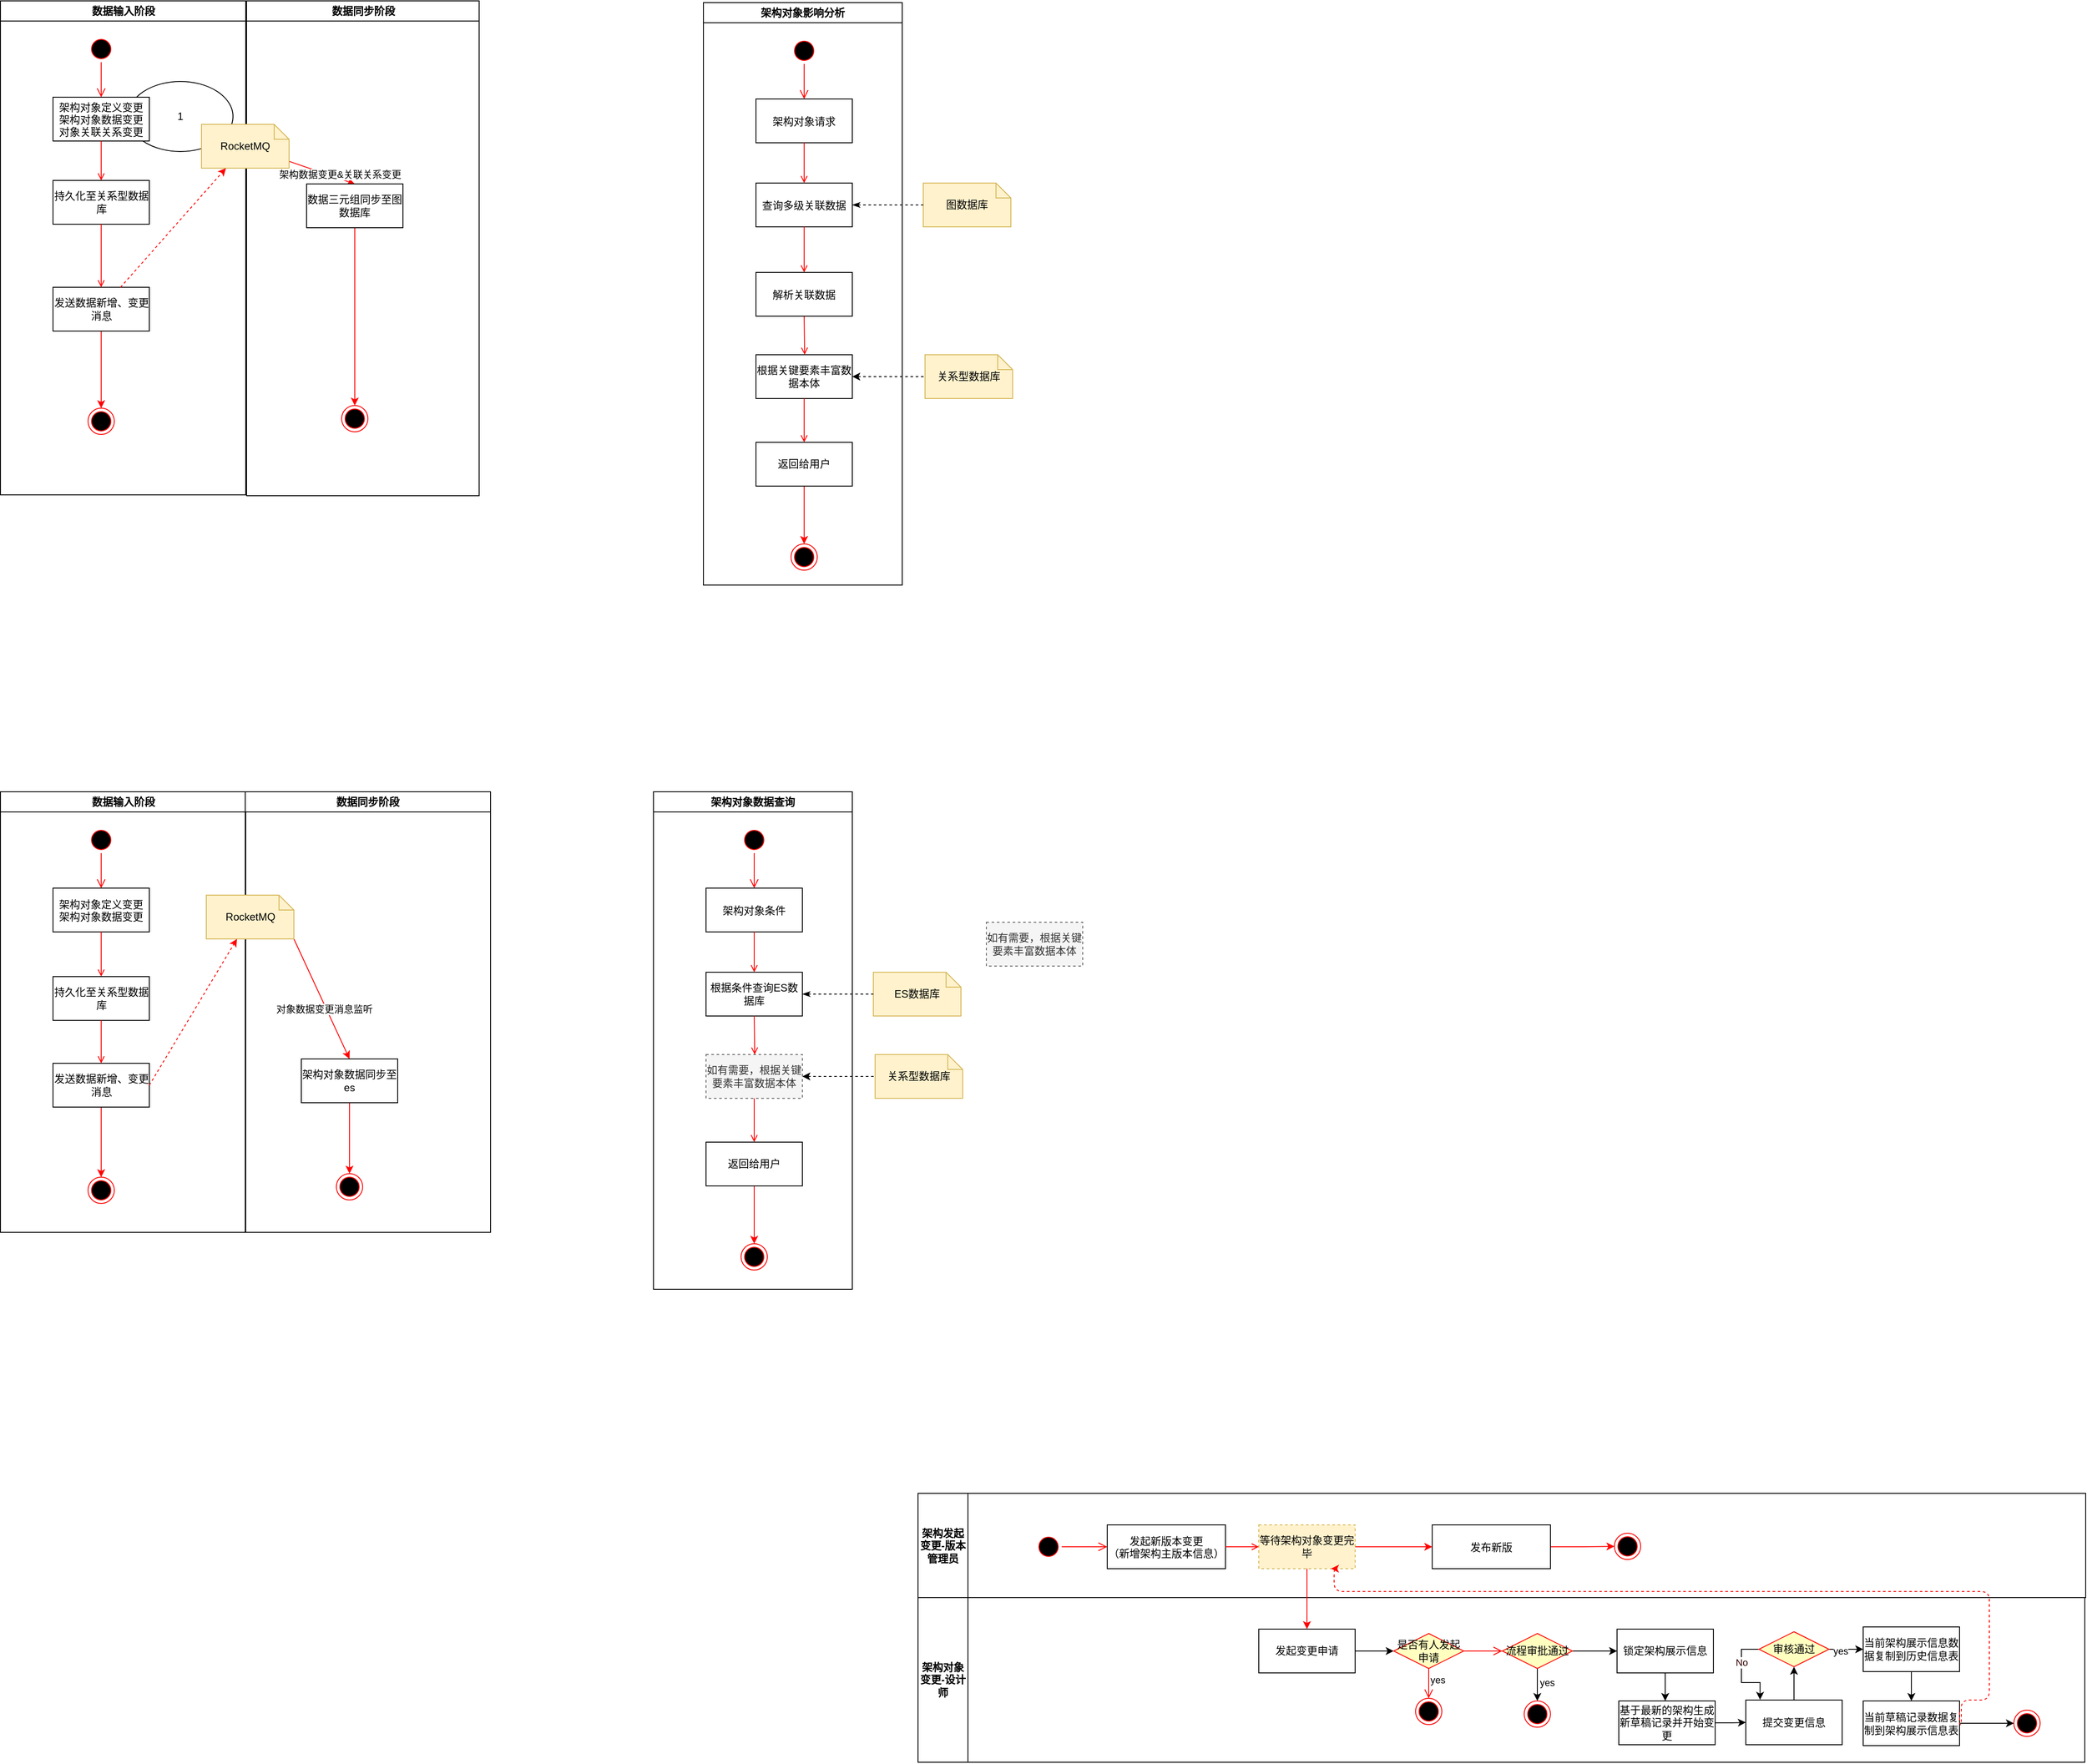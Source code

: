 <mxfile version="21.6.9" type="github">
  <diagram name="第 1 页" id="yTaMRQ9-IUmEVmEACAPu">
    <mxGraphModel dx="1434" dy="910" grid="1" gridSize="10" guides="1" tooltips="1" connect="1" arrows="1" fold="1" page="1" pageScale="1" pageWidth="827" pageHeight="1169" math="0" shadow="0">
      <root>
        <mxCell id="0" />
        <mxCell id="1" parent="0" />
        <mxCell id="Ci0UJjsKDZjVtey__nGe-1" value="1" style="ellipse;whiteSpace=wrap;html=1;" vertex="1" parent="1">
          <mxGeometry x="310" y="220" width="120" height="80" as="geometry" />
        </mxCell>
        <mxCell id="qTIJeGm4XXqvJZTTQd7D-1" value="数据输入阶段" style="swimlane;whiteSpace=wrap" vertex="1" parent="1">
          <mxGeometry x="164.5" y="128" width="280" height="564" as="geometry" />
        </mxCell>
        <mxCell id="qTIJeGm4XXqvJZTTQd7D-2" value="" style="ellipse;shape=startState;fillColor=#000000;strokeColor=#ff0000;" vertex="1" parent="qTIJeGm4XXqvJZTTQd7D-1">
          <mxGeometry x="100" y="40" width="30" height="30" as="geometry" />
        </mxCell>
        <mxCell id="qTIJeGm4XXqvJZTTQd7D-3" value="" style="edgeStyle=elbowEdgeStyle;elbow=horizontal;verticalAlign=bottom;endArrow=open;endSize=8;strokeColor=#FF0000;endFill=1;rounded=0" edge="1" parent="qTIJeGm4XXqvJZTTQd7D-1" source="qTIJeGm4XXqvJZTTQd7D-2" target="qTIJeGm4XXqvJZTTQd7D-4">
          <mxGeometry x="100" y="40" as="geometry">
            <mxPoint x="115" y="110" as="targetPoint" />
          </mxGeometry>
        </mxCell>
        <mxCell id="qTIJeGm4XXqvJZTTQd7D-4" value="架构对象定义变更&#xa;架构对象数据变更&#xa;对象关联关系变更" style="" vertex="1" parent="qTIJeGm4XXqvJZTTQd7D-1">
          <mxGeometry x="60" y="110" width="110" height="50" as="geometry" />
        </mxCell>
        <mxCell id="qTIJeGm4XXqvJZTTQd7D-5" value="" style="endArrow=open;strokeColor=#FF0000;endFill=1;rounded=0;entryX=0.5;entryY=0;entryDx=0;entryDy=0;" edge="1" parent="qTIJeGm4XXqvJZTTQd7D-1" source="qTIJeGm4XXqvJZTTQd7D-4" target="qTIJeGm4XXqvJZTTQd7D-6">
          <mxGeometry relative="1" as="geometry">
            <mxPoint x="115" y="220" as="targetPoint" />
          </mxGeometry>
        </mxCell>
        <mxCell id="qTIJeGm4XXqvJZTTQd7D-6" value="持久化至关系型数据库" style="whiteSpace=wrap;" vertex="1" parent="qTIJeGm4XXqvJZTTQd7D-1">
          <mxGeometry x="60" y="205" width="110" height="50" as="geometry" />
        </mxCell>
        <mxCell id="qTIJeGm4XXqvJZTTQd7D-7" value="" style="ellipse;shape=endState;fillColor=#000000;strokeColor=#ff0000" vertex="1" parent="qTIJeGm4XXqvJZTTQd7D-1">
          <mxGeometry x="100" y="465" width="30" height="30" as="geometry" />
        </mxCell>
        <mxCell id="qTIJeGm4XXqvJZTTQd7D-8" style="edgeStyle=orthogonalEdgeStyle;rounded=0;orthogonalLoop=1;jettySize=auto;html=1;entryX=0.5;entryY=0;entryDx=0;entryDy=0;strokeColor=#FF0000;" edge="1" parent="qTIJeGm4XXqvJZTTQd7D-1" source="qTIJeGm4XXqvJZTTQd7D-9" target="qTIJeGm4XXqvJZTTQd7D-7">
          <mxGeometry relative="1" as="geometry" />
        </mxCell>
        <mxCell id="qTIJeGm4XXqvJZTTQd7D-9" value="发送数据新增、变更消息" style="whiteSpace=wrap;" vertex="1" parent="qTIJeGm4XXqvJZTTQd7D-1">
          <mxGeometry x="60" y="327" width="110" height="50" as="geometry" />
        </mxCell>
        <mxCell id="qTIJeGm4XXqvJZTTQd7D-10" value="" style="endArrow=open;strokeColor=#FF0000;endFill=1;rounded=0;edgeStyle=elbowEdgeStyle;" edge="1" parent="qTIJeGm4XXqvJZTTQd7D-1" source="qTIJeGm4XXqvJZTTQd7D-6" target="qTIJeGm4XXqvJZTTQd7D-9">
          <mxGeometry relative="1" as="geometry" />
        </mxCell>
        <mxCell id="qTIJeGm4XXqvJZTTQd7D-11" value="数据同步阶段" style="swimlane;whiteSpace=wrap" vertex="1" parent="1">
          <mxGeometry x="445.5" y="128" width="265.5" height="565" as="geometry" />
        </mxCell>
        <mxCell id="qTIJeGm4XXqvJZTTQd7D-12" style="rounded=0;orthogonalLoop=1;jettySize=auto;html=1;strokeColor=#FF0000;entryX=0.5;entryY=0;entryDx=0;entryDy=0;" edge="1" parent="qTIJeGm4XXqvJZTTQd7D-11" source="qTIJeGm4XXqvJZTTQd7D-14" target="qTIJeGm4XXqvJZTTQd7D-16">
          <mxGeometry relative="1" as="geometry" />
        </mxCell>
        <mxCell id="qTIJeGm4XXqvJZTTQd7D-13" value="架构数据变更&amp;amp;关联关系变更" style="edgeLabel;html=1;align=center;verticalAlign=middle;resizable=0;points=[];" connectable="0" vertex="1" parent="qTIJeGm4XXqvJZTTQd7D-12">
          <mxGeometry x="-0.087" y="-3" relative="1" as="geometry">
            <mxPoint x="25" as="offset" />
          </mxGeometry>
        </mxCell>
        <mxCell id="qTIJeGm4XXqvJZTTQd7D-14" value="RocketMQ" style="shape=note;whiteSpace=wrap;size=17;fillColor=#fff2cc;strokeColor=#d6b656;" vertex="1" parent="qTIJeGm4XXqvJZTTQd7D-11">
          <mxGeometry x="-51.5" y="141" width="100" height="50" as="geometry" />
        </mxCell>
        <mxCell id="qTIJeGm4XXqvJZTTQd7D-15" style="rounded=0;orthogonalLoop=1;jettySize=auto;html=1;exitX=0.5;exitY=1;exitDx=0;exitDy=0;strokeColor=#FF0000;" edge="1" parent="qTIJeGm4XXqvJZTTQd7D-11" source="qTIJeGm4XXqvJZTTQd7D-16" target="qTIJeGm4XXqvJZTTQd7D-17">
          <mxGeometry relative="1" as="geometry" />
        </mxCell>
        <mxCell id="qTIJeGm4XXqvJZTTQd7D-16" value="数据三元组同步至图数据库" style="whiteSpace=wrap;" vertex="1" parent="qTIJeGm4XXqvJZTTQd7D-11">
          <mxGeometry x="68.5" y="209" width="110" height="50" as="geometry" />
        </mxCell>
        <mxCell id="qTIJeGm4XXqvJZTTQd7D-17" value="" style="ellipse;shape=endState;fillColor=#000000;strokeColor=#ff0000" vertex="1" parent="qTIJeGm4XXqvJZTTQd7D-11">
          <mxGeometry x="108.5" y="462" width="30" height="30" as="geometry" />
        </mxCell>
        <mxCell id="qTIJeGm4XXqvJZTTQd7D-18" value="" style="endArrow=classic;strokeColor=#FF0000;endFill=1;rounded=0;dashed=1" edge="1" parent="1" source="qTIJeGm4XXqvJZTTQd7D-9" target="qTIJeGm4XXqvJZTTQd7D-14">
          <mxGeometry relative="1" as="geometry" />
        </mxCell>
        <mxCell id="qTIJeGm4XXqvJZTTQd7D-19" value="架构对象影响分析" style="swimlane;whiteSpace=wrap;startSize=23;" vertex="1" parent="1">
          <mxGeometry x="967" y="130" width="227" height="665" as="geometry" />
        </mxCell>
        <mxCell id="qTIJeGm4XXqvJZTTQd7D-20" value="" style="ellipse;shape=startState;fillColor=#000000;strokeColor=#ff0000;" vertex="1" parent="qTIJeGm4XXqvJZTTQd7D-19">
          <mxGeometry x="100" y="40" width="30" height="30" as="geometry" />
        </mxCell>
        <mxCell id="qTIJeGm4XXqvJZTTQd7D-21" value="" style="edgeStyle=elbowEdgeStyle;elbow=horizontal;verticalAlign=bottom;endArrow=open;endSize=8;strokeColor=#FF0000;endFill=1;rounded=0" edge="1" parent="qTIJeGm4XXqvJZTTQd7D-19" source="qTIJeGm4XXqvJZTTQd7D-20" target="qTIJeGm4XXqvJZTTQd7D-22">
          <mxGeometry x="100" y="40" as="geometry">
            <mxPoint x="115" y="110" as="targetPoint" />
          </mxGeometry>
        </mxCell>
        <mxCell id="qTIJeGm4XXqvJZTTQd7D-22" value="架构对象请求" style="" vertex="1" parent="qTIJeGm4XXqvJZTTQd7D-19">
          <mxGeometry x="60" y="110" width="110" height="50" as="geometry" />
        </mxCell>
        <mxCell id="qTIJeGm4XXqvJZTTQd7D-23" value="查询多级关联数据" style="" vertex="1" parent="qTIJeGm4XXqvJZTTQd7D-19">
          <mxGeometry x="60" y="206" width="110" height="50" as="geometry" />
        </mxCell>
        <mxCell id="qTIJeGm4XXqvJZTTQd7D-24" value="" style="endArrow=open;strokeColor=#FF0000;endFill=1;rounded=0" edge="1" parent="qTIJeGm4XXqvJZTTQd7D-19" source="qTIJeGm4XXqvJZTTQd7D-22" target="qTIJeGm4XXqvJZTTQd7D-23">
          <mxGeometry relative="1" as="geometry" />
        </mxCell>
        <mxCell id="qTIJeGm4XXqvJZTTQd7D-25" value="根据关键要素丰富数据本体" style="whiteSpace=wrap;" vertex="1" parent="qTIJeGm4XXqvJZTTQd7D-19">
          <mxGeometry x="60" y="402" width="110" height="50" as="geometry" />
        </mxCell>
        <mxCell id="qTIJeGm4XXqvJZTTQd7D-26" value="" style="ellipse;shape=endState;fillColor=#000000;strokeColor=#ff0000" vertex="1" parent="qTIJeGm4XXqvJZTTQd7D-19">
          <mxGeometry x="100" y="618" width="30" height="30" as="geometry" />
        </mxCell>
        <mxCell id="qTIJeGm4XXqvJZTTQd7D-27" value="" style="endArrow=open;strokeColor=#FF0000;endFill=1;rounded=0;exitX=0.5;exitY=1;exitDx=0;exitDy=0;entryX=0.5;entryY=0;entryDx=0;entryDy=0;" edge="1" parent="qTIJeGm4XXqvJZTTQd7D-19" source="qTIJeGm4XXqvJZTTQd7D-23" target="qTIJeGm4XXqvJZTTQd7D-32">
          <mxGeometry relative="1" as="geometry">
            <mxPoint x="125" y="170" as="sourcePoint" />
            <mxPoint x="115" y="314" as="targetPoint" />
          </mxGeometry>
        </mxCell>
        <mxCell id="qTIJeGm4XXqvJZTTQd7D-28" value="" style="endArrow=open;strokeColor=#FF0000;endFill=1;rounded=0;entryX=0.505;entryY=0;entryDx=0;entryDy=0;entryPerimeter=0;exitX=0.5;exitY=1;exitDx=0;exitDy=0;" edge="1" parent="qTIJeGm4XXqvJZTTQd7D-19" source="qTIJeGm4XXqvJZTTQd7D-32" target="qTIJeGm4XXqvJZTTQd7D-25">
          <mxGeometry relative="1" as="geometry">
            <mxPoint x="116" y="374" as="sourcePoint" />
            <mxPoint x="114.5" y="394" as="targetPoint" />
          </mxGeometry>
        </mxCell>
        <mxCell id="qTIJeGm4XXqvJZTTQd7D-29" style="edgeStyle=orthogonalEdgeStyle;rounded=0;orthogonalLoop=1;jettySize=auto;html=1;entryX=0.5;entryY=0;entryDx=0;entryDy=0;strokeColor=#FF0000;" edge="1" parent="qTIJeGm4XXqvJZTTQd7D-19" source="qTIJeGm4XXqvJZTTQd7D-30" target="qTIJeGm4XXqvJZTTQd7D-26">
          <mxGeometry relative="1" as="geometry" />
        </mxCell>
        <mxCell id="qTIJeGm4XXqvJZTTQd7D-30" value="返回给用户" style="whiteSpace=wrap;" vertex="1" parent="qTIJeGm4XXqvJZTTQd7D-19">
          <mxGeometry x="60" y="502" width="110" height="50" as="geometry" />
        </mxCell>
        <mxCell id="qTIJeGm4XXqvJZTTQd7D-31" value="" style="endArrow=open;strokeColor=#FF0000;endFill=1;rounded=0;edgeStyle=elbowEdgeStyle;" edge="1" parent="qTIJeGm4XXqvJZTTQd7D-19" source="qTIJeGm4XXqvJZTTQd7D-25" target="qTIJeGm4XXqvJZTTQd7D-30">
          <mxGeometry relative="1" as="geometry" />
        </mxCell>
        <mxCell id="qTIJeGm4XXqvJZTTQd7D-32" value="解析关联数据" style="" vertex="1" parent="qTIJeGm4XXqvJZTTQd7D-19">
          <mxGeometry x="60" y="308" width="110" height="50" as="geometry" />
        </mxCell>
        <mxCell id="qTIJeGm4XXqvJZTTQd7D-33" value="图数据库" style="shape=note;whiteSpace=wrap;size=17;fillColor=#fff2cc;strokeColor=#d6b656;" vertex="1" parent="1">
          <mxGeometry x="1218" y="336" width="100" height="50" as="geometry" />
        </mxCell>
        <mxCell id="qTIJeGm4XXqvJZTTQd7D-34" style="edgeStyle=orthogonalEdgeStyle;rounded=0;orthogonalLoop=1;jettySize=auto;html=1;dashed=1;endArrow=none;endFill=0;startArrow=classicThin;startFill=1;" edge="1" parent="1" source="qTIJeGm4XXqvJZTTQd7D-23" target="qTIJeGm4XXqvJZTTQd7D-33">
          <mxGeometry relative="1" as="geometry" />
        </mxCell>
        <mxCell id="qTIJeGm4XXqvJZTTQd7D-35" value="关系型数据库" style="shape=note;whiteSpace=wrap;size=17;fillColor=#fff2cc;strokeColor=#d6b656;" vertex="1" parent="1">
          <mxGeometry x="1220" y="532" width="100" height="50" as="geometry" />
        </mxCell>
        <mxCell id="qTIJeGm4XXqvJZTTQd7D-36" style="edgeStyle=orthogonalEdgeStyle;rounded=0;orthogonalLoop=1;jettySize=auto;html=1;entryX=0;entryY=0.5;entryDx=0;entryDy=0;entryPerimeter=0;endArrow=none;endFill=0;dashed=1;startArrow=classic;startFill=1;" edge="1" parent="1" source="qTIJeGm4XXqvJZTTQd7D-25" target="qTIJeGm4XXqvJZTTQd7D-35">
          <mxGeometry relative="1" as="geometry" />
        </mxCell>
        <mxCell id="qTIJeGm4XXqvJZTTQd7D-37" value="数据输入阶段" style="swimlane;whiteSpace=wrap" vertex="1" parent="1">
          <mxGeometry x="164.5" y="1031" width="280" height="503" as="geometry" />
        </mxCell>
        <mxCell id="qTIJeGm4XXqvJZTTQd7D-38" value="" style="ellipse;shape=startState;fillColor=#000000;strokeColor=#ff0000;" vertex="1" parent="qTIJeGm4XXqvJZTTQd7D-37">
          <mxGeometry x="100" y="40" width="30" height="30" as="geometry" />
        </mxCell>
        <mxCell id="qTIJeGm4XXqvJZTTQd7D-39" value="" style="edgeStyle=elbowEdgeStyle;elbow=horizontal;verticalAlign=bottom;endArrow=open;endSize=8;strokeColor=#FF0000;endFill=1;rounded=0" edge="1" parent="qTIJeGm4XXqvJZTTQd7D-37" source="qTIJeGm4XXqvJZTTQd7D-38" target="qTIJeGm4XXqvJZTTQd7D-40">
          <mxGeometry x="100" y="40" as="geometry">
            <mxPoint x="115" y="110" as="targetPoint" />
          </mxGeometry>
        </mxCell>
        <mxCell id="qTIJeGm4XXqvJZTTQd7D-40" value="架构对象定义变更&#xa;架构对象数据变更" style="" vertex="1" parent="qTIJeGm4XXqvJZTTQd7D-37">
          <mxGeometry x="60" y="110" width="110" height="50" as="geometry" />
        </mxCell>
        <mxCell id="qTIJeGm4XXqvJZTTQd7D-41" value="" style="endArrow=open;strokeColor=#FF0000;endFill=1;rounded=0" edge="1" parent="qTIJeGm4XXqvJZTTQd7D-37" source="qTIJeGm4XXqvJZTTQd7D-40" target="qTIJeGm4XXqvJZTTQd7D-42">
          <mxGeometry relative="1" as="geometry">
            <mxPoint x="115" y="220" as="targetPoint" />
          </mxGeometry>
        </mxCell>
        <mxCell id="qTIJeGm4XXqvJZTTQd7D-42" value="持久化至关系型数据库" style="whiteSpace=wrap;" vertex="1" parent="qTIJeGm4XXqvJZTTQd7D-37">
          <mxGeometry x="60" y="211" width="110" height="50" as="geometry" />
        </mxCell>
        <mxCell id="qTIJeGm4XXqvJZTTQd7D-43" value="" style="ellipse;shape=endState;fillColor=#000000;strokeColor=#ff0000" vertex="1" parent="qTIJeGm4XXqvJZTTQd7D-37">
          <mxGeometry x="100" y="440" width="30" height="30" as="geometry" />
        </mxCell>
        <mxCell id="qTIJeGm4XXqvJZTTQd7D-44" style="edgeStyle=orthogonalEdgeStyle;rounded=0;orthogonalLoop=1;jettySize=auto;html=1;entryX=0.5;entryY=0;entryDx=0;entryDy=0;strokeColor=#FF0000;" edge="1" parent="qTIJeGm4XXqvJZTTQd7D-37" source="qTIJeGm4XXqvJZTTQd7D-45" target="qTIJeGm4XXqvJZTTQd7D-43">
          <mxGeometry relative="1" as="geometry" />
        </mxCell>
        <mxCell id="qTIJeGm4XXqvJZTTQd7D-45" value="发送数据新增、变更消息" style="whiteSpace=wrap;" vertex="1" parent="qTIJeGm4XXqvJZTTQd7D-37">
          <mxGeometry x="60" y="310" width="110" height="50" as="geometry" />
        </mxCell>
        <mxCell id="qTIJeGm4XXqvJZTTQd7D-46" value="" style="endArrow=open;strokeColor=#FF0000;endFill=1;rounded=0;edgeStyle=elbowEdgeStyle;entryX=0.5;entryY=0;entryDx=0;entryDy=0;" edge="1" parent="qTIJeGm4XXqvJZTTQd7D-37" source="qTIJeGm4XXqvJZTTQd7D-42" target="qTIJeGm4XXqvJZTTQd7D-45">
          <mxGeometry relative="1" as="geometry">
            <mxPoint x="115.5" y="311" as="targetPoint" />
          </mxGeometry>
        </mxCell>
        <mxCell id="qTIJeGm4XXqvJZTTQd7D-47" value="数据同步阶段" style="swimlane;whiteSpace=wrap" vertex="1" parent="1">
          <mxGeometry x="444" y="1031" width="280" height="503" as="geometry" />
        </mxCell>
        <mxCell id="qTIJeGm4XXqvJZTTQd7D-48" style="rounded=0;orthogonalLoop=1;jettySize=auto;html=1;exitX=1;exitY=1;exitDx=0;exitDy=0;exitPerimeter=0;strokeColor=#FF0000;entryX=0.5;entryY=0;entryDx=0;entryDy=0;" edge="1" parent="qTIJeGm4XXqvJZTTQd7D-47" source="qTIJeGm4XXqvJZTTQd7D-50" target="qTIJeGm4XXqvJZTTQd7D-52">
          <mxGeometry relative="1" as="geometry">
            <mxPoint x="66.553" y="238" as="targetPoint" />
          </mxGeometry>
        </mxCell>
        <mxCell id="qTIJeGm4XXqvJZTTQd7D-49" value="对象数据变更消息监听" style="edgeLabel;html=1;align=center;verticalAlign=middle;resizable=0;points=[];" connectable="0" vertex="1" parent="qTIJeGm4XXqvJZTTQd7D-48">
          <mxGeometry x="-0.078" relative="1" as="geometry">
            <mxPoint x="5" y="17" as="offset" />
          </mxGeometry>
        </mxCell>
        <mxCell id="qTIJeGm4XXqvJZTTQd7D-50" value="RocketMQ" style="shape=note;whiteSpace=wrap;size=17;fillColor=#fff2cc;strokeColor=#d6b656;" vertex="1" parent="qTIJeGm4XXqvJZTTQd7D-47">
          <mxGeometry x="-44.5" y="118" width="100" height="50" as="geometry" />
        </mxCell>
        <mxCell id="qTIJeGm4XXqvJZTTQd7D-51" style="rounded=0;orthogonalLoop=1;jettySize=auto;html=1;entryX=0.5;entryY=0;entryDx=0;entryDy=0;strokeColor=#FF0000;exitX=0.5;exitY=1;exitDx=0;exitDy=0;" edge="1" parent="qTIJeGm4XXqvJZTTQd7D-47" source="qTIJeGm4XXqvJZTTQd7D-52" target="qTIJeGm4XXqvJZTTQd7D-53">
          <mxGeometry relative="1" as="geometry" />
        </mxCell>
        <mxCell id="qTIJeGm4XXqvJZTTQd7D-52" value="架构对象数据同步至es" style="whiteSpace=wrap;" vertex="1" parent="qTIJeGm4XXqvJZTTQd7D-47">
          <mxGeometry x="64" y="305" width="110" height="50" as="geometry" />
        </mxCell>
        <mxCell id="qTIJeGm4XXqvJZTTQd7D-53" value="" style="ellipse;shape=endState;fillColor=#000000;strokeColor=#ff0000" vertex="1" parent="qTIJeGm4XXqvJZTTQd7D-47">
          <mxGeometry x="104" y="436" width="30" height="30" as="geometry" />
        </mxCell>
        <mxCell id="qTIJeGm4XXqvJZTTQd7D-54" value="" style="endArrow=classic;strokeColor=#FF0000;endFill=1;rounded=0;dashed=1;exitX=1;exitY=0.5;exitDx=0;exitDy=0;" edge="1" parent="1" source="qTIJeGm4XXqvJZTTQd7D-45" target="qTIJeGm4XXqvJZTTQd7D-50">
          <mxGeometry relative="1" as="geometry">
            <mxPoint x="334.5" y="1213.235" as="sourcePoint" />
          </mxGeometry>
        </mxCell>
        <mxCell id="qTIJeGm4XXqvJZTTQd7D-55" value="架构对象数据查询" style="swimlane;whiteSpace=wrap;startSize=23;" vertex="1" parent="1">
          <mxGeometry x="910" y="1031" width="227" height="568" as="geometry" />
        </mxCell>
        <mxCell id="qTIJeGm4XXqvJZTTQd7D-56" value="" style="ellipse;shape=startState;fillColor=#000000;strokeColor=#ff0000;" vertex="1" parent="qTIJeGm4XXqvJZTTQd7D-55">
          <mxGeometry x="100" y="40" width="30" height="30" as="geometry" />
        </mxCell>
        <mxCell id="qTIJeGm4XXqvJZTTQd7D-57" value="" style="edgeStyle=elbowEdgeStyle;elbow=horizontal;verticalAlign=bottom;endArrow=open;endSize=8;strokeColor=#FF0000;endFill=1;rounded=0" edge="1" parent="qTIJeGm4XXqvJZTTQd7D-55" source="qTIJeGm4XXqvJZTTQd7D-56" target="qTIJeGm4XXqvJZTTQd7D-58">
          <mxGeometry x="100" y="40" as="geometry">
            <mxPoint x="115" y="110" as="targetPoint" />
          </mxGeometry>
        </mxCell>
        <mxCell id="qTIJeGm4XXqvJZTTQd7D-58" value="架构对象条件" style="" vertex="1" parent="qTIJeGm4XXqvJZTTQd7D-55">
          <mxGeometry x="60" y="110" width="110" height="50" as="geometry" />
        </mxCell>
        <mxCell id="qTIJeGm4XXqvJZTTQd7D-59" value="根据条件查询ES数据库" style="whiteSpace=wrap;" vertex="1" parent="qTIJeGm4XXqvJZTTQd7D-55">
          <mxGeometry x="60" y="206" width="110" height="50" as="geometry" />
        </mxCell>
        <mxCell id="qTIJeGm4XXqvJZTTQd7D-60" value="" style="endArrow=open;strokeColor=#FF0000;endFill=1;rounded=0" edge="1" parent="qTIJeGm4XXqvJZTTQd7D-55" source="qTIJeGm4XXqvJZTTQd7D-58" target="qTIJeGm4XXqvJZTTQd7D-59">
          <mxGeometry relative="1" as="geometry" />
        </mxCell>
        <mxCell id="qTIJeGm4XXqvJZTTQd7D-61" value="如有需要，根据关键要素丰富数据本体" style="whiteSpace=wrap;dashed=1;fillColor=#f5f5f5;fontColor=#333333;strokeColor=#666666;" vertex="1" parent="qTIJeGm4XXqvJZTTQd7D-55">
          <mxGeometry x="60" y="300" width="110" height="50" as="geometry" />
        </mxCell>
        <mxCell id="qTIJeGm4XXqvJZTTQd7D-62" value="" style="ellipse;shape=endState;fillColor=#000000;strokeColor=#ff0000" vertex="1" parent="qTIJeGm4XXqvJZTTQd7D-55">
          <mxGeometry x="100" y="516" width="30" height="30" as="geometry" />
        </mxCell>
        <mxCell id="qTIJeGm4XXqvJZTTQd7D-63" value="" style="endArrow=open;strokeColor=#FF0000;endFill=1;rounded=0;entryX=0.505;entryY=0;entryDx=0;entryDy=0;entryPerimeter=0;exitX=0.5;exitY=1;exitDx=0;exitDy=0;" edge="1" parent="qTIJeGm4XXqvJZTTQd7D-55" target="qTIJeGm4XXqvJZTTQd7D-61">
          <mxGeometry relative="1" as="geometry">
            <mxPoint x="115" y="256" as="sourcePoint" />
            <mxPoint x="114.5" y="292" as="targetPoint" />
          </mxGeometry>
        </mxCell>
        <mxCell id="qTIJeGm4XXqvJZTTQd7D-64" style="edgeStyle=orthogonalEdgeStyle;rounded=0;orthogonalLoop=1;jettySize=auto;html=1;entryX=0.5;entryY=0;entryDx=0;entryDy=0;strokeColor=#FF0000;" edge="1" parent="qTIJeGm4XXqvJZTTQd7D-55" source="qTIJeGm4XXqvJZTTQd7D-65" target="qTIJeGm4XXqvJZTTQd7D-62">
          <mxGeometry relative="1" as="geometry" />
        </mxCell>
        <mxCell id="qTIJeGm4XXqvJZTTQd7D-65" value="返回给用户" style="whiteSpace=wrap;" vertex="1" parent="qTIJeGm4XXqvJZTTQd7D-55">
          <mxGeometry x="60" y="400" width="110" height="50" as="geometry" />
        </mxCell>
        <mxCell id="qTIJeGm4XXqvJZTTQd7D-66" value="" style="endArrow=open;strokeColor=#FF0000;endFill=1;rounded=0;edgeStyle=elbowEdgeStyle;" edge="1" parent="qTIJeGm4XXqvJZTTQd7D-55" source="qTIJeGm4XXqvJZTTQd7D-61" target="qTIJeGm4XXqvJZTTQd7D-65">
          <mxGeometry relative="1" as="geometry" />
        </mxCell>
        <mxCell id="qTIJeGm4XXqvJZTTQd7D-67" value="ES数据库" style="shape=note;whiteSpace=wrap;size=17;fillColor=#fff2cc;strokeColor=#d6b656;" vertex="1" parent="1">
          <mxGeometry x="1161" y="1237" width="100" height="50" as="geometry" />
        </mxCell>
        <mxCell id="qTIJeGm4XXqvJZTTQd7D-68" style="edgeStyle=orthogonalEdgeStyle;rounded=0;orthogonalLoop=1;jettySize=auto;html=1;dashed=1;endArrow=none;endFill=0;startArrow=classicThin;startFill=1;" edge="1" parent="1" source="qTIJeGm4XXqvJZTTQd7D-59" target="qTIJeGm4XXqvJZTTQd7D-67">
          <mxGeometry relative="1" as="geometry" />
        </mxCell>
        <mxCell id="qTIJeGm4XXqvJZTTQd7D-69" value="关系型数据库" style="shape=note;whiteSpace=wrap;size=17;fillColor=#fff2cc;strokeColor=#d6b656;" vertex="1" parent="1">
          <mxGeometry x="1163" y="1331" width="100" height="50" as="geometry" />
        </mxCell>
        <mxCell id="qTIJeGm4XXqvJZTTQd7D-70" style="edgeStyle=orthogonalEdgeStyle;rounded=0;orthogonalLoop=1;jettySize=auto;html=1;entryX=0;entryY=0.5;entryDx=0;entryDy=0;entryPerimeter=0;endArrow=none;endFill=0;dashed=1;startArrow=classic;startFill=1;" edge="1" parent="1" source="qTIJeGm4XXqvJZTTQd7D-61" target="qTIJeGm4XXqvJZTTQd7D-69">
          <mxGeometry relative="1" as="geometry" />
        </mxCell>
        <mxCell id="qTIJeGm4XXqvJZTTQd7D-71" value="架构发起变更-版本管理员" style="swimlane;whiteSpace=wrap;startSize=57;direction=north;" vertex="1" parent="1">
          <mxGeometry x="1212" y="1832" width="1333" height="119" as="geometry" />
        </mxCell>
        <mxCell id="qTIJeGm4XXqvJZTTQd7D-72" value="" style="ellipse;shape=startState;fillColor=#000000;strokeColor=#ff0000;" vertex="1" parent="qTIJeGm4XXqvJZTTQd7D-71">
          <mxGeometry x="134" y="46" width="30" height="30" as="geometry" />
        </mxCell>
        <mxCell id="qTIJeGm4XXqvJZTTQd7D-73" value="" style="edgeStyle=elbowEdgeStyle;elbow=horizontal;verticalAlign=bottom;endArrow=open;endSize=8;strokeColor=#FF0000;endFill=1;rounded=0" edge="1" parent="qTIJeGm4XXqvJZTTQd7D-71" source="qTIJeGm4XXqvJZTTQd7D-72" target="qTIJeGm4XXqvJZTTQd7D-74">
          <mxGeometry x="100" y="40" as="geometry">
            <mxPoint x="201" y="99" as="targetPoint" />
          </mxGeometry>
        </mxCell>
        <mxCell id="qTIJeGm4XXqvJZTTQd7D-74" value="发起新版本变更&#xa;（新增架构主版本信息）" style="" vertex="1" parent="qTIJeGm4XXqvJZTTQd7D-71">
          <mxGeometry x="216" y="36" width="135" height="50" as="geometry" />
        </mxCell>
        <mxCell id="qTIJeGm4XXqvJZTTQd7D-75" style="edgeStyle=orthogonalEdgeStyle;rounded=0;orthogonalLoop=1;jettySize=auto;html=1;exitX=1;exitY=0.5;exitDx=0;exitDy=0;entryX=0;entryY=0.5;entryDx=0;entryDy=0;strokeColor=#FF0000;" edge="1" parent="qTIJeGm4XXqvJZTTQd7D-71" source="qTIJeGm4XXqvJZTTQd7D-76" target="qTIJeGm4XXqvJZTTQd7D-80">
          <mxGeometry relative="1" as="geometry" />
        </mxCell>
        <mxCell id="qTIJeGm4XXqvJZTTQd7D-76" value="等待架构对象变更完毕" style="whiteSpace=wrap;dashed=1;fillColor=#fff2cc;strokeColor=#d6b656;" vertex="1" parent="qTIJeGm4XXqvJZTTQd7D-71">
          <mxGeometry x="389" y="36" width="110" height="50" as="geometry" />
        </mxCell>
        <mxCell id="qTIJeGm4XXqvJZTTQd7D-77" value="" style="endArrow=open;strokeColor=#FF0000;endFill=1;rounded=0" edge="1" parent="qTIJeGm4XXqvJZTTQd7D-71" source="qTIJeGm4XXqvJZTTQd7D-74" target="qTIJeGm4XXqvJZTTQd7D-76">
          <mxGeometry relative="1" as="geometry" />
        </mxCell>
        <mxCell id="qTIJeGm4XXqvJZTTQd7D-78" value="" style="ellipse;shape=endState;fillColor=#000000;strokeColor=#ff0000" vertex="1" parent="qTIJeGm4XXqvJZTTQd7D-71">
          <mxGeometry x="795" y="45.5" width="30" height="30" as="geometry" />
        </mxCell>
        <mxCell id="qTIJeGm4XXqvJZTTQd7D-79" style="edgeStyle=orthogonalEdgeStyle;rounded=0;orthogonalLoop=1;jettySize=auto;html=1;exitX=1;exitY=0.5;exitDx=0;exitDy=0;strokeColor=#FF0000;" edge="1" parent="qTIJeGm4XXqvJZTTQd7D-71" source="qTIJeGm4XXqvJZTTQd7D-80" target="qTIJeGm4XXqvJZTTQd7D-78">
          <mxGeometry relative="1" as="geometry" />
        </mxCell>
        <mxCell id="qTIJeGm4XXqvJZTTQd7D-80" value="发布新版" style="" vertex="1" parent="qTIJeGm4XXqvJZTTQd7D-71">
          <mxGeometry x="587" y="36" width="135" height="50" as="geometry" />
        </mxCell>
        <mxCell id="qTIJeGm4XXqvJZTTQd7D-81" value="架构对象变更-设计师" style="swimlane;whiteSpace=wrap;startSize=57;direction=north;" vertex="1" parent="1">
          <mxGeometry x="1212" y="1951" width="1332" height="188" as="geometry" />
        </mxCell>
        <mxCell id="qTIJeGm4XXqvJZTTQd7D-82" style="edgeStyle=orthogonalEdgeStyle;rounded=0;orthogonalLoop=1;jettySize=auto;html=1;entryX=0;entryY=0.5;entryDx=0;entryDy=0;" edge="1" parent="qTIJeGm4XXqvJZTTQd7D-81" source="qTIJeGm4XXqvJZTTQd7D-83" target="qTIJeGm4XXqvJZTTQd7D-84">
          <mxGeometry relative="1" as="geometry" />
        </mxCell>
        <mxCell id="qTIJeGm4XXqvJZTTQd7D-83" value="发起变更申请" style="whiteSpace=wrap;" vertex="1" parent="qTIJeGm4XXqvJZTTQd7D-81">
          <mxGeometry x="389" y="36" width="110" height="50" as="geometry" />
        </mxCell>
        <mxCell id="qTIJeGm4XXqvJZTTQd7D-84" value="是否有人发起申请" style="rhombus;whiteSpace=wrap;html=1;fontColor=#000000;fillColor=#ffffc0;strokeColor=#ff0000;" vertex="1" parent="qTIJeGm4XXqvJZTTQd7D-81">
          <mxGeometry x="543" y="41" width="80" height="40" as="geometry" />
        </mxCell>
        <mxCell id="qTIJeGm4XXqvJZTTQd7D-85" value="yes" style="edgeStyle=orthogonalEdgeStyle;html=1;align=left;verticalAlign=top;endArrow=open;endSize=8;strokeColor=#ff0000;rounded=0;entryX=0.5;entryY=0;entryDx=0;entryDy=0;" edge="1" parent="qTIJeGm4XXqvJZTTQd7D-81" source="qTIJeGm4XXqvJZTTQd7D-84" target="qTIJeGm4XXqvJZTTQd7D-86">
          <mxGeometry x="-1" relative="1" as="geometry">
            <mxPoint x="601" y="117" as="targetPoint" />
          </mxGeometry>
        </mxCell>
        <mxCell id="qTIJeGm4XXqvJZTTQd7D-86" value="" style="ellipse;shape=endState;fillColor=#000000;strokeColor=#ff0000" vertex="1" parent="qTIJeGm4XXqvJZTTQd7D-81">
          <mxGeometry x="568" y="115" width="30" height="30" as="geometry" />
        </mxCell>
        <mxCell id="qTIJeGm4XXqvJZTTQd7D-87" value="" style="edgeStyle=orthogonalEdgeStyle;html=1;align=left;verticalAlign=bottom;endArrow=open;endSize=8;strokeColor=#ff0000;rounded=0;" edge="1" parent="qTIJeGm4XXqvJZTTQd7D-81" source="qTIJeGm4XXqvJZTTQd7D-84" target="qTIJeGm4XXqvJZTTQd7D-91">
          <mxGeometry x="-1" relative="1" as="geometry">
            <mxPoint x="1935" y="2012" as="targetPoint" />
            <mxPoint x="1835" y="2012" as="sourcePoint" />
          </mxGeometry>
        </mxCell>
        <mxCell id="qTIJeGm4XXqvJZTTQd7D-88" style="edgeStyle=orthogonalEdgeStyle;rounded=0;orthogonalLoop=1;jettySize=auto;html=1;entryX=0.5;entryY=0;entryDx=0;entryDy=0;" edge="1" parent="qTIJeGm4XXqvJZTTQd7D-81" source="qTIJeGm4XXqvJZTTQd7D-91" target="qTIJeGm4XXqvJZTTQd7D-92">
          <mxGeometry relative="1" as="geometry" />
        </mxCell>
        <mxCell id="qTIJeGm4XXqvJZTTQd7D-89" value="yes" style="edgeLabel;html=1;align=center;verticalAlign=middle;resizable=0;points=[];" connectable="0" vertex="1" parent="qTIJeGm4XXqvJZTTQd7D-88">
          <mxGeometry x="0.209" relative="1" as="geometry">
            <mxPoint x="11" y="-4" as="offset" />
          </mxGeometry>
        </mxCell>
        <mxCell id="qTIJeGm4XXqvJZTTQd7D-90" style="edgeStyle=orthogonalEdgeStyle;rounded=0;orthogonalLoop=1;jettySize=auto;html=1;fontColor=#FF0000;" edge="1" parent="qTIJeGm4XXqvJZTTQd7D-81" source="qTIJeGm4XXqvJZTTQd7D-91" target="qTIJeGm4XXqvJZTTQd7D-94">
          <mxGeometry relative="1" as="geometry" />
        </mxCell>
        <mxCell id="qTIJeGm4XXqvJZTTQd7D-91" value="流程审批通过" style="rhombus;whiteSpace=wrap;html=1;fontColor=#000000;fillColor=#ffffc0;strokeColor=#ff0000;" vertex="1" parent="qTIJeGm4XXqvJZTTQd7D-81">
          <mxGeometry x="667" y="41" width="80" height="40" as="geometry" />
        </mxCell>
        <mxCell id="qTIJeGm4XXqvJZTTQd7D-92" value="" style="ellipse;shape=endState;fillColor=#000000;strokeColor=#ff0000" vertex="1" parent="qTIJeGm4XXqvJZTTQd7D-81">
          <mxGeometry x="692" y="118" width="30" height="30" as="geometry" />
        </mxCell>
        <mxCell id="qTIJeGm4XXqvJZTTQd7D-93" style="edgeStyle=orthogonalEdgeStyle;rounded=0;orthogonalLoop=1;jettySize=auto;html=1;fontColor=#FF0000;" edge="1" parent="qTIJeGm4XXqvJZTTQd7D-81">
          <mxGeometry relative="1" as="geometry">
            <mxPoint x="851" y="86" as="sourcePoint" />
            <mxPoint x="853" y="118" as="targetPoint" />
          </mxGeometry>
        </mxCell>
        <mxCell id="qTIJeGm4XXqvJZTTQd7D-94" value="锁定架构展示信息" style="whiteSpace=wrap;" vertex="1" parent="qTIJeGm4XXqvJZTTQd7D-81">
          <mxGeometry x="798" y="36" width="110" height="50" as="geometry" />
        </mxCell>
        <mxCell id="qTIJeGm4XXqvJZTTQd7D-95" style="edgeStyle=orthogonalEdgeStyle;rounded=0;orthogonalLoop=1;jettySize=auto;html=1;entryX=0;entryY=0.5;entryDx=0;entryDy=0;" edge="1" parent="qTIJeGm4XXqvJZTTQd7D-81" source="qTIJeGm4XXqvJZTTQd7D-96" target="qTIJeGm4XXqvJZTTQd7D-98">
          <mxGeometry relative="1" as="geometry" />
        </mxCell>
        <mxCell id="qTIJeGm4XXqvJZTTQd7D-96" value="基于最新的架构生成新草稿记录并开始变更" style="whiteSpace=wrap;" vertex="1" parent="qTIJeGm4XXqvJZTTQd7D-81">
          <mxGeometry x="800" y="118" width="110" height="50" as="geometry" />
        </mxCell>
        <mxCell id="qTIJeGm4XXqvJZTTQd7D-97" style="edgeStyle=orthogonalEdgeStyle;rounded=0;orthogonalLoop=1;jettySize=auto;html=1;entryX=0.5;entryY=1;entryDx=0;entryDy=0;fontColor=#FF0000;" edge="1" parent="qTIJeGm4XXqvJZTTQd7D-81" source="qTIJeGm4XXqvJZTTQd7D-98" target="qTIJeGm4XXqvJZTTQd7D-103">
          <mxGeometry relative="1" as="geometry" />
        </mxCell>
        <mxCell id="qTIJeGm4XXqvJZTTQd7D-98" value="提交变更信息" style="whiteSpace=wrap;" vertex="1" parent="qTIJeGm4XXqvJZTTQd7D-81">
          <mxGeometry x="945" y="117" width="110" height="51" as="geometry" />
        </mxCell>
        <mxCell id="qTIJeGm4XXqvJZTTQd7D-99" style="rounded=0;orthogonalLoop=1;jettySize=auto;html=1;entryX=0.148;entryY=-0.007;entryDx=0;entryDy=0;entryPerimeter=0;exitX=0;exitY=0.5;exitDx=0;exitDy=0;edgeStyle=orthogonalEdgeStyle;fontColor=#FF0000;" edge="1" parent="qTIJeGm4XXqvJZTTQd7D-81" source="qTIJeGm4XXqvJZTTQd7D-103" target="qTIJeGm4XXqvJZTTQd7D-98">
          <mxGeometry relative="1" as="geometry">
            <Array as="points">
              <mxPoint x="940" y="59" />
              <mxPoint x="940" y="97" />
              <mxPoint x="961" y="97" />
            </Array>
          </mxGeometry>
        </mxCell>
        <mxCell id="qTIJeGm4XXqvJZTTQd7D-100" value="No" style="edgeLabel;html=1;align=center;verticalAlign=middle;resizable=0;points=[];fontColor=#330000;" connectable="0" vertex="1" parent="qTIJeGm4XXqvJZTTQd7D-99">
          <mxGeometry x="-0.299" relative="1" as="geometry">
            <mxPoint as="offset" />
          </mxGeometry>
        </mxCell>
        <mxCell id="qTIJeGm4XXqvJZTTQd7D-101" style="edgeStyle=orthogonalEdgeStyle;rounded=0;orthogonalLoop=1;jettySize=auto;html=1;fontColor=#FF0000;" edge="1" parent="qTIJeGm4XXqvJZTTQd7D-81" source="qTIJeGm4XXqvJZTTQd7D-103" target="qTIJeGm4XXqvJZTTQd7D-105">
          <mxGeometry relative="1" as="geometry" />
        </mxCell>
        <mxCell id="qTIJeGm4XXqvJZTTQd7D-102" value="yes" style="edgeLabel;html=1;align=center;verticalAlign=middle;resizable=0;points=[];" connectable="0" vertex="1" parent="qTIJeGm4XXqvJZTTQd7D-101">
          <mxGeometry x="-0.724" y="-1" relative="1" as="geometry">
            <mxPoint x="7" y="1" as="offset" />
          </mxGeometry>
        </mxCell>
        <mxCell id="qTIJeGm4XXqvJZTTQd7D-103" value="审核通过" style="rhombus;whiteSpace=wrap;html=1;fontColor=#000000;fillColor=#ffffc0;strokeColor=#ff0000;" vertex="1" parent="qTIJeGm4XXqvJZTTQd7D-81">
          <mxGeometry x="960" y="39" width="80" height="40" as="geometry" />
        </mxCell>
        <mxCell id="qTIJeGm4XXqvJZTTQd7D-104" style="edgeStyle=orthogonalEdgeStyle;rounded=0;orthogonalLoop=1;jettySize=auto;html=1;fontColor=#FF0000;" edge="1" parent="qTIJeGm4XXqvJZTTQd7D-81" source="qTIJeGm4XXqvJZTTQd7D-105" target="qTIJeGm4XXqvJZTTQd7D-107">
          <mxGeometry relative="1" as="geometry" />
        </mxCell>
        <mxCell id="qTIJeGm4XXqvJZTTQd7D-105" value="当前架构展示信息数据复制到历史信息表" style="whiteSpace=wrap;" vertex="1" parent="qTIJeGm4XXqvJZTTQd7D-81">
          <mxGeometry x="1079" y="33.5" width="110" height="51" as="geometry" />
        </mxCell>
        <mxCell id="qTIJeGm4XXqvJZTTQd7D-106" style="edgeStyle=orthogonalEdgeStyle;rounded=0;orthogonalLoop=1;jettySize=auto;html=1;fontColor=#FF0000;" edge="1" parent="qTIJeGm4XXqvJZTTQd7D-81" source="qTIJeGm4XXqvJZTTQd7D-107" target="qTIJeGm4XXqvJZTTQd7D-108">
          <mxGeometry relative="1" as="geometry" />
        </mxCell>
        <mxCell id="qTIJeGm4XXqvJZTTQd7D-107" value="当前草稿记录数据复制到架构展示信息表" style="whiteSpace=wrap;" vertex="1" parent="qTIJeGm4XXqvJZTTQd7D-81">
          <mxGeometry x="1079" y="118" width="110" height="51" as="geometry" />
        </mxCell>
        <mxCell id="qTIJeGm4XXqvJZTTQd7D-108" value="" style="ellipse;shape=endState;fillColor=#000000;strokeColor=#ff0000" vertex="1" parent="qTIJeGm4XXqvJZTTQd7D-81">
          <mxGeometry x="1251" y="128.5" width="30" height="30" as="geometry" />
        </mxCell>
        <mxCell id="qTIJeGm4XXqvJZTTQd7D-109" style="edgeStyle=orthogonalEdgeStyle;rounded=0;orthogonalLoop=1;jettySize=auto;html=1;exitX=0.5;exitY=1;exitDx=0;exitDy=0;entryX=0.5;entryY=0;entryDx=0;entryDy=0;strokeColor=#FF0000;" edge="1" parent="1" source="qTIJeGm4XXqvJZTTQd7D-76" target="qTIJeGm4XXqvJZTTQd7D-83">
          <mxGeometry relative="1" as="geometry" />
        </mxCell>
        <mxCell id="qTIJeGm4XXqvJZTTQd7D-110" style="edgeStyle=orthogonalEdgeStyle;rounded=1;orthogonalLoop=1;jettySize=auto;html=1;exitX=1;exitY=0.25;exitDx=0;exitDy=0;dashed=1;strokeColor=#FF0000;entryX=0.75;entryY=1;entryDx=0;entryDy=0;" edge="1" parent="1" source="qTIJeGm4XXqvJZTTQd7D-107" target="qTIJeGm4XXqvJZTTQd7D-76">
          <mxGeometry relative="1" as="geometry">
            <mxPoint x="2377" y="2136" as="sourcePoint" />
            <mxPoint x="1687" y="1930" as="targetPoint" />
            <Array as="points">
              <mxPoint x="2401" y="2096" />
              <mxPoint x="2403" y="2096" />
              <mxPoint x="2403" y="2068" />
              <mxPoint x="2435" y="2068" />
              <mxPoint x="2435" y="1944" />
              <mxPoint x="1687" y="1944" />
              <mxPoint x="1687" y="1918" />
            </Array>
          </mxGeometry>
        </mxCell>
        <mxCell id="Ci0UJjsKDZjVtey__nGe-62" value="如有需要，根据关键要素丰富数据本体" style="whiteSpace=wrap;dashed=1;fillColor=#f5f5f5;fontColor=#333333;strokeColor=#666666;" vertex="1" parent="1">
          <mxGeometry x="1290" y="1180" width="110" height="50" as="geometry" />
        </mxCell>
        <mxCell id="Ci0UJjsKDZjVtey__nGe-67" value="" style="endArrow=open;strokeColor=#FF0000;endFill=1;rounded=0;edgeStyle=elbowEdgeStyle;" edge="1" parent="1" source="Ci0UJjsKDZjVtey__nGe-62" target="Ci0UJjsKDZjVtey__nGe-66">
          <mxGeometry relative="1" as="geometry" />
        </mxCell>
      </root>
    </mxGraphModel>
  </diagram>
</mxfile>
